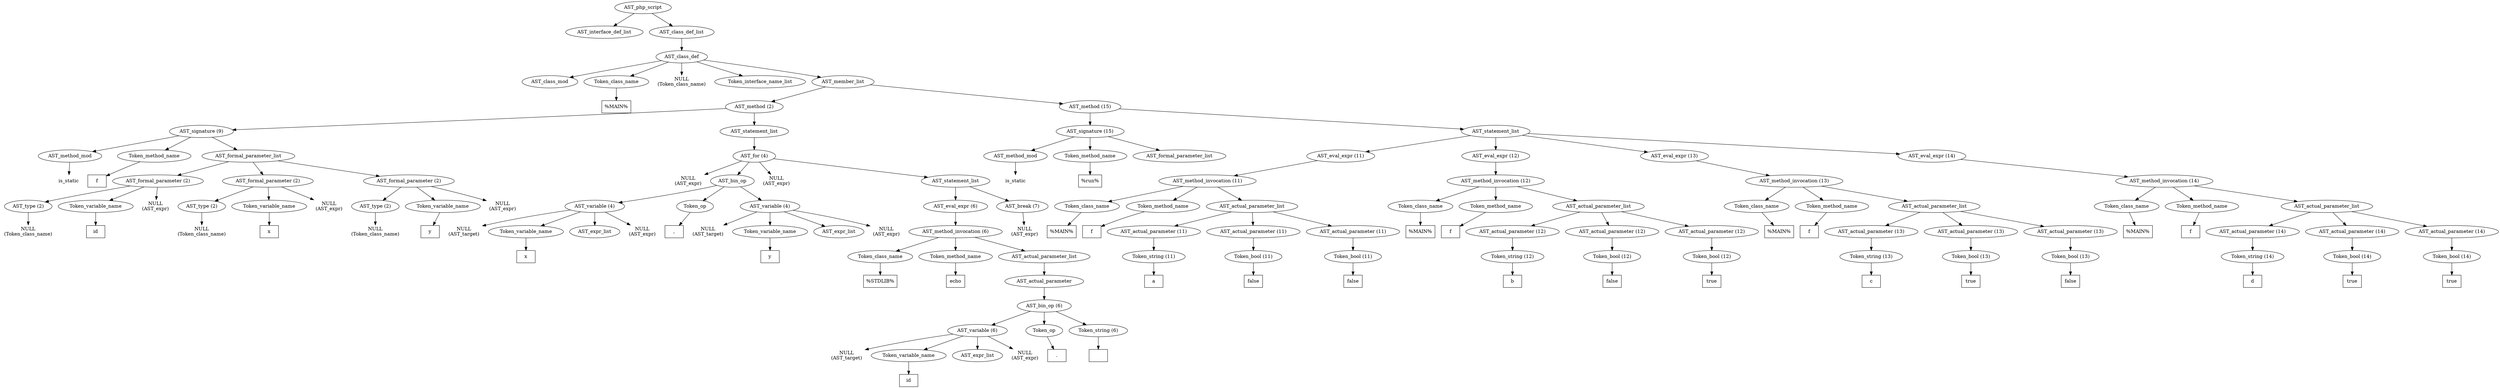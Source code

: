 /*
 * AST in dot format generated by phc -- the PHP compiler
 */

digraph AST {
node_0 [label="AST_php_script"];
node_1 [label="AST_interface_def_list"];
node_2 [label="AST_class_def_list"];
node_3 [label="AST_class_def"];
node_4 [label="AST_class_mod"];
node_5 [label="Token_class_name"];
node_6 [label="%MAIN%", shape=box]
node_5 -> node_6;
node_7 [label="NULL\n(Token_class_name)", shape=plaintext]
node_8 [label="Token_interface_name_list"];
node_9 [label="AST_member_list"];
node_10 [label="AST_method (2)"];
node_11 [label="AST_signature (9)"];
node_12 [label="AST_method_mod"];
node_13 [label="is_static", shape=plaintext]
node_12 -> node_13;
node_14 [label="Token_method_name"];
node_15 [label="f", shape=box]
node_14 -> node_15;
node_16 [label="AST_formal_parameter_list"];
node_17 [label="AST_formal_parameter (2)"];
node_18 [label="AST_type (2)"];
node_19 [label="NULL\n(Token_class_name)", shape=plaintext]
node_18 -> node_19;
node_20 [label="Token_variable_name"];
node_21 [label="id", shape=box]
node_20 -> node_21;
node_22 [label="NULL\n(AST_expr)", shape=plaintext]
node_17 -> node_22;
node_17 -> node_20;
node_17 -> node_18;
node_23 [label="AST_formal_parameter (2)"];
node_24 [label="AST_type (2)"];
node_25 [label="NULL\n(Token_class_name)", shape=plaintext]
node_24 -> node_25;
node_26 [label="Token_variable_name"];
node_27 [label="x", shape=box]
node_26 -> node_27;
node_28 [label="NULL\n(AST_expr)", shape=plaintext]
node_23 -> node_28;
node_23 -> node_26;
node_23 -> node_24;
node_29 [label="AST_formal_parameter (2)"];
node_30 [label="AST_type (2)"];
node_31 [label="NULL\n(Token_class_name)", shape=plaintext]
node_30 -> node_31;
node_32 [label="Token_variable_name"];
node_33 [label="y", shape=box]
node_32 -> node_33;
node_34 [label="NULL\n(AST_expr)", shape=plaintext]
node_29 -> node_34;
node_29 -> node_32;
node_29 -> node_30;
node_16 -> node_29;
node_16 -> node_23;
node_16 -> node_17;
node_11 -> node_16;
node_11 -> node_14;
node_11 -> node_12;
node_35 [label="AST_statement_list"];
node_36 [label="AST_for (4)"];
node_37 [label="NULL\n(AST_expr)", shape=plaintext]
node_38 [label="AST_bin_op"];
node_39 [label="AST_variable (4)"];
node_40 [label="NULL\n(AST_target)", shape=plaintext]
node_41 [label="Token_variable_name"];
node_42 [label="x", shape=box]
node_41 -> node_42;
node_43 [label="AST_expr_list"];
node_44 [label="NULL\n(AST_expr)", shape=plaintext]
node_39 -> node_44;
node_39 -> node_43;
node_39 -> node_41;
node_39 -> node_40;
node_45 [label="Token_op"];
node_46 [label=",", shape=box]
node_45 -> node_46;
node_47 [label="AST_variable (4)"];
node_48 [label="NULL\n(AST_target)", shape=plaintext]
node_49 [label="Token_variable_name"];
node_50 [label="y", shape=box]
node_49 -> node_50;
node_51 [label="AST_expr_list"];
node_52 [label="NULL\n(AST_expr)", shape=plaintext]
node_47 -> node_52;
node_47 -> node_51;
node_47 -> node_49;
node_47 -> node_48;
node_38 -> node_47;
node_38 -> node_45;
node_38 -> node_39;
node_53 [label="NULL\n(AST_expr)", shape=plaintext]
node_54 [label="AST_statement_list"];
node_55 [label="AST_eval_expr (6)"];
node_56 [label="AST_method_invocation (6)"];
node_57 [label="Token_class_name"];
node_58 [label="%STDLIB%", shape=box]
node_57 -> node_58;
node_59 [label="Token_method_name"];
node_60 [label="echo", shape=box]
node_59 -> node_60;
node_61 [label="AST_actual_parameter_list"];
node_62 [label="AST_actual_parameter"];
node_63 [label="AST_bin_op (6)"];
node_64 [label="AST_variable (6)"];
node_65 [label="NULL\n(AST_target)", shape=plaintext]
node_66 [label="Token_variable_name"];
node_67 [label="id", shape=box]
node_66 -> node_67;
node_68 [label="AST_expr_list"];
node_69 [label="NULL\n(AST_expr)", shape=plaintext]
node_64 -> node_69;
node_64 -> node_68;
node_64 -> node_66;
node_64 -> node_65;
node_70 [label="Token_op"];
node_71 [label=".", shape=box]
node_70 -> node_71;
node_72 [label="Token_string (6)"];
node_73 [label="", shape=box]
node_72 -> node_73;
node_63 -> node_72;
node_63 -> node_70;
node_63 -> node_64;
node_62 -> node_63;
node_61 -> node_62;
node_56 -> node_61;
node_56 -> node_59;
node_56 -> node_57;
node_55 -> node_56;
node_74 [label="AST_break (7)"];
node_75 [label="NULL\n(AST_expr)", shape=plaintext]
node_74 -> node_75;
node_54 -> node_74;
node_54 -> node_55;
node_36 -> node_54;
node_36 -> node_53;
node_36 -> node_38;
node_36 -> node_37;
node_35 -> node_36;
node_10 -> node_35;
node_10 -> node_11;
node_76 [label="AST_method (15)"];
node_77 [label="AST_signature (15)"];
node_78 [label="AST_method_mod"];
node_79 [label="is_static", shape=plaintext]
node_78 -> node_79;
node_80 [label="Token_method_name"];
node_81 [label="%run%", shape=box]
node_80 -> node_81;
node_82 [label="AST_formal_parameter_list"];
node_77 -> node_82;
node_77 -> node_80;
node_77 -> node_78;
node_83 [label="AST_statement_list"];
node_84 [label="AST_eval_expr (11)"];
node_85 [label="AST_method_invocation (11)"];
node_86 [label="Token_class_name"];
node_87 [label="%MAIN%", shape=box]
node_86 -> node_87;
node_88 [label="Token_method_name"];
node_89 [label="f", shape=box]
node_88 -> node_89;
node_90 [label="AST_actual_parameter_list"];
node_91 [label="AST_actual_parameter (11)"];
node_92 [label="Token_string (11)"];
node_93 [label="a", shape=box]
node_92 -> node_93;
node_91 -> node_92;
node_94 [label="AST_actual_parameter (11)"];
node_95 [label="Token_bool (11)"];
node_96 [label="false", shape=box]
node_95 -> node_96;
node_94 -> node_95;
node_97 [label="AST_actual_parameter (11)"];
node_98 [label="Token_bool (11)"];
node_99 [label="false", shape=box]
node_98 -> node_99;
node_97 -> node_98;
node_90 -> node_97;
node_90 -> node_94;
node_90 -> node_91;
node_85 -> node_90;
node_85 -> node_88;
node_85 -> node_86;
node_84 -> node_85;
node_100 [label="AST_eval_expr (12)"];
node_101 [label="AST_method_invocation (12)"];
node_102 [label="Token_class_name"];
node_103 [label="%MAIN%", shape=box]
node_102 -> node_103;
node_104 [label="Token_method_name"];
node_105 [label="f", shape=box]
node_104 -> node_105;
node_106 [label="AST_actual_parameter_list"];
node_107 [label="AST_actual_parameter (12)"];
node_108 [label="Token_string (12)"];
node_109 [label="b", shape=box]
node_108 -> node_109;
node_107 -> node_108;
node_110 [label="AST_actual_parameter (12)"];
node_111 [label="Token_bool (12)"];
node_112 [label="false", shape=box]
node_111 -> node_112;
node_110 -> node_111;
node_113 [label="AST_actual_parameter (12)"];
node_114 [label="Token_bool (12)"];
node_115 [label="true", shape=box]
node_114 -> node_115;
node_113 -> node_114;
node_106 -> node_113;
node_106 -> node_110;
node_106 -> node_107;
node_101 -> node_106;
node_101 -> node_104;
node_101 -> node_102;
node_100 -> node_101;
node_116 [label="AST_eval_expr (13)"];
node_117 [label="AST_method_invocation (13)"];
node_118 [label="Token_class_name"];
node_119 [label="%MAIN%", shape=box]
node_118 -> node_119;
node_120 [label="Token_method_name"];
node_121 [label="f", shape=box]
node_120 -> node_121;
node_122 [label="AST_actual_parameter_list"];
node_123 [label="AST_actual_parameter (13)"];
node_124 [label="Token_string (13)"];
node_125 [label="c", shape=box]
node_124 -> node_125;
node_123 -> node_124;
node_126 [label="AST_actual_parameter (13)"];
node_127 [label="Token_bool (13)"];
node_128 [label="true", shape=box]
node_127 -> node_128;
node_126 -> node_127;
node_129 [label="AST_actual_parameter (13)"];
node_130 [label="Token_bool (13)"];
node_131 [label="false", shape=box]
node_130 -> node_131;
node_129 -> node_130;
node_122 -> node_129;
node_122 -> node_126;
node_122 -> node_123;
node_117 -> node_122;
node_117 -> node_120;
node_117 -> node_118;
node_116 -> node_117;
node_132 [label="AST_eval_expr (14)"];
node_133 [label="AST_method_invocation (14)"];
node_134 [label="Token_class_name"];
node_135 [label="%MAIN%", shape=box]
node_134 -> node_135;
node_136 [label="Token_method_name"];
node_137 [label="f", shape=box]
node_136 -> node_137;
node_138 [label="AST_actual_parameter_list"];
node_139 [label="AST_actual_parameter (14)"];
node_140 [label="Token_string (14)"];
node_141 [label="d", shape=box]
node_140 -> node_141;
node_139 -> node_140;
node_142 [label="AST_actual_parameter (14)"];
node_143 [label="Token_bool (14)"];
node_144 [label="true", shape=box]
node_143 -> node_144;
node_142 -> node_143;
node_145 [label="AST_actual_parameter (14)"];
node_146 [label="Token_bool (14)"];
node_147 [label="true", shape=box]
node_146 -> node_147;
node_145 -> node_146;
node_138 -> node_145;
node_138 -> node_142;
node_138 -> node_139;
node_133 -> node_138;
node_133 -> node_136;
node_133 -> node_134;
node_132 -> node_133;
node_83 -> node_132;
node_83 -> node_116;
node_83 -> node_100;
node_83 -> node_84;
node_76 -> node_83;
node_76 -> node_77;
node_9 -> node_76;
node_9 -> node_10;
node_3 -> node_9;
node_3 -> node_8;
node_3 -> node_7;
node_3 -> node_5;
node_3 -> node_4;
node_2 -> node_3;
node_0 -> node_2;
node_0 -> node_1;
}
